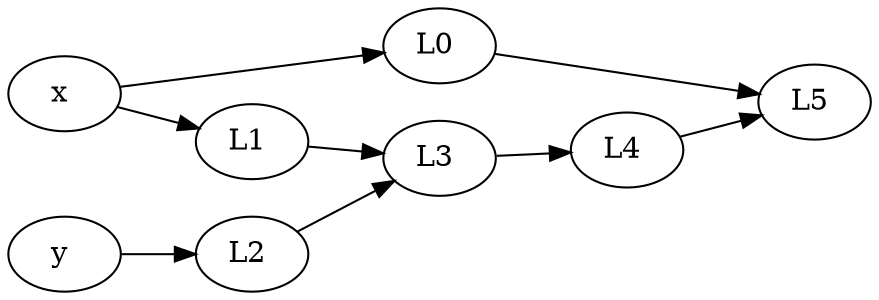 digraph scalarflow {
rankdir="LR"
x [label="x "]
y [label="y "]
L0 [label="L0 "]
L1 [label="L1 "]
L2 [label="L2 "]
L3 [label="L3 "]
L4 [label="L4 "]
L5 [label="L5 "]
   x -> L0
   x -> L1
   y -> L2
   L0 -> L5
   L1 -> L3
   L2 -> L3
   L3 -> L4
   L4 -> L5
}
